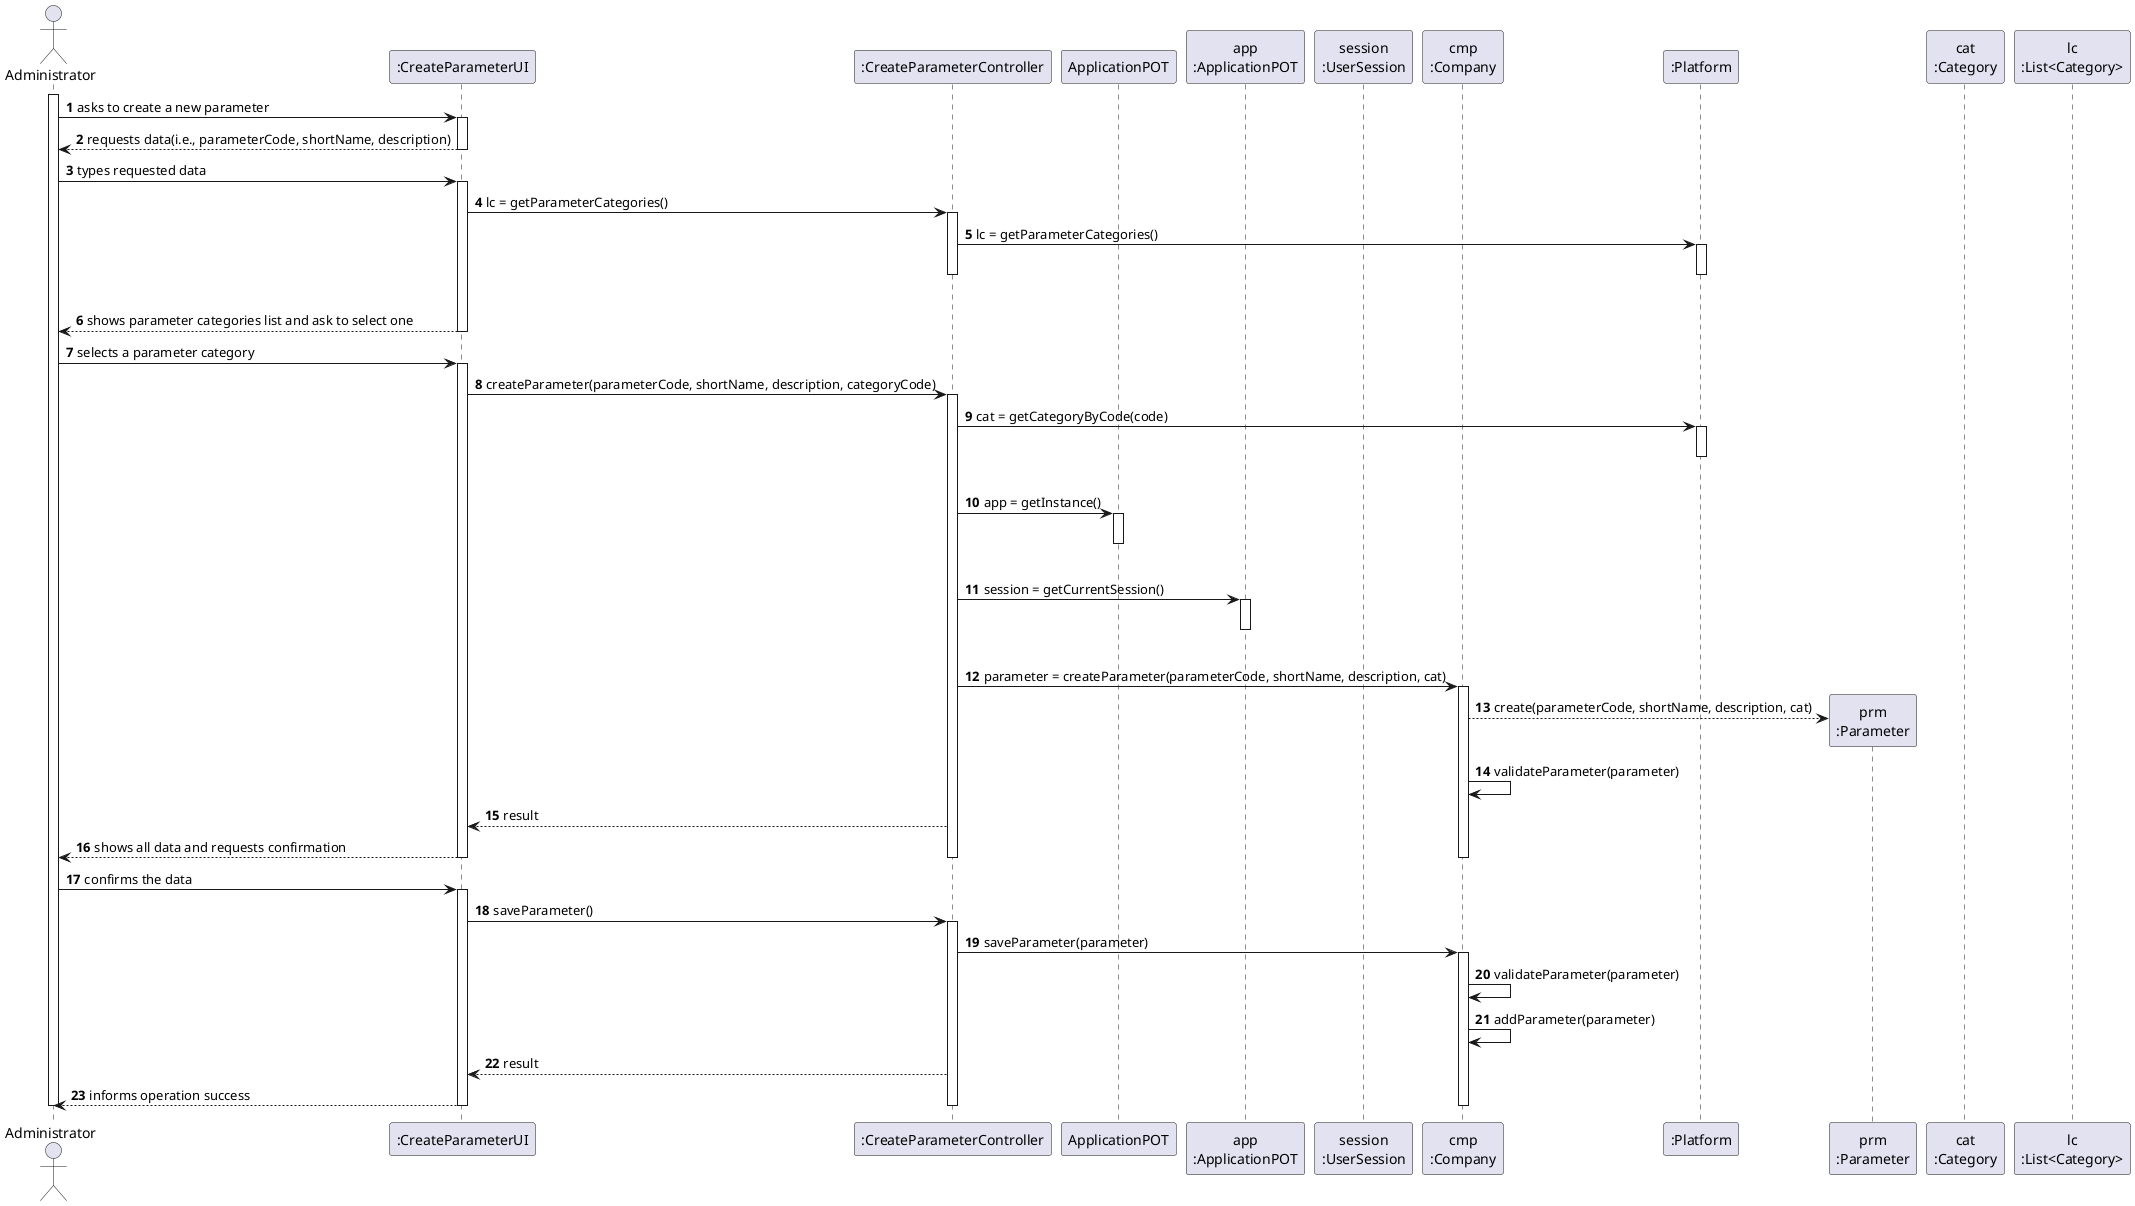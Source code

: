 @startuml
autonumber
'hide footbox
actor "Administrator" as ADM

participant ":CreateParameterUI" as UI
participant ":CreateParameterController" as CTRL
participant "ApplicationPOT" as _APP
participant "app\n:ApplicationPOT" as APP
participant "session\n:UserSession" as SESSION
participant "cmp\n:Company" as CMP
participant ":Platform" as PLAT
participant "prm\n:Parameter" as PRM
participant "cat\n:Category" as CAT
participant "lc\n:List<Category>" as LIST_CAT

activate ADM
ADM -> UI : asks to create a new parameter
activate UI
UI --> ADM : requests data(i.e., parameterCode, shortName, description)
deactivate UI

ADM -> UI : types requested data
activate UI

UI -> CTRL : lc = getParameterCategories()
activate CTRL

CTRL -> PLAT : lc = getParameterCategories()
activate PLAT
|||
deactivate PLAT
deactivate CTRL

UI --> ADM : shows parameter categories list and ask to select one
deactivate PLAT
deactivate UI

ADM -> UI : selects a parameter category
activate UI

UI -> CTRL : createParameter(parameterCode, shortName, description, categoryCode)
activate CTRL

CTRL -> PLAT : cat = getCategoryByCode(code)
activate PLAT
|||
deactivate PLAT

CTRL -> _APP: app = getInstance()
activate _APP
|||
deactivate _APP

CTRL -> APP: session = getCurrentSession()
activate APP
|||
deactivate APP

CTRL -> CMP: parameter = createParameter(parameterCode, shortName, description, cat)
activate CMP

CMP --> PRM**: create(parameterCode, shortName, description, cat)
CMP -> CMP: validateParameter(parameter)

CTRL --> UI: result

UI --> ADM: shows all data and requests confirmation
deactivate CMP
deactivate PLAT
deactivate CTRL
deactivate UI

ADM -> UI : confirms the data
activate UI
UI -> CTRL : saveParameter()
activate CTRL

CTRL -> CMP : saveParameter(parameter)
activate CMP

CMP -> CMP: validateParameter(parameter)
CMP -> CMP: addParameter(parameter)

CTRL --> UI: result

UI --> ADM : informs operation success
deactivate CMP
deactivate CTRL
deactivate UI

deactivate ADM

@enduml